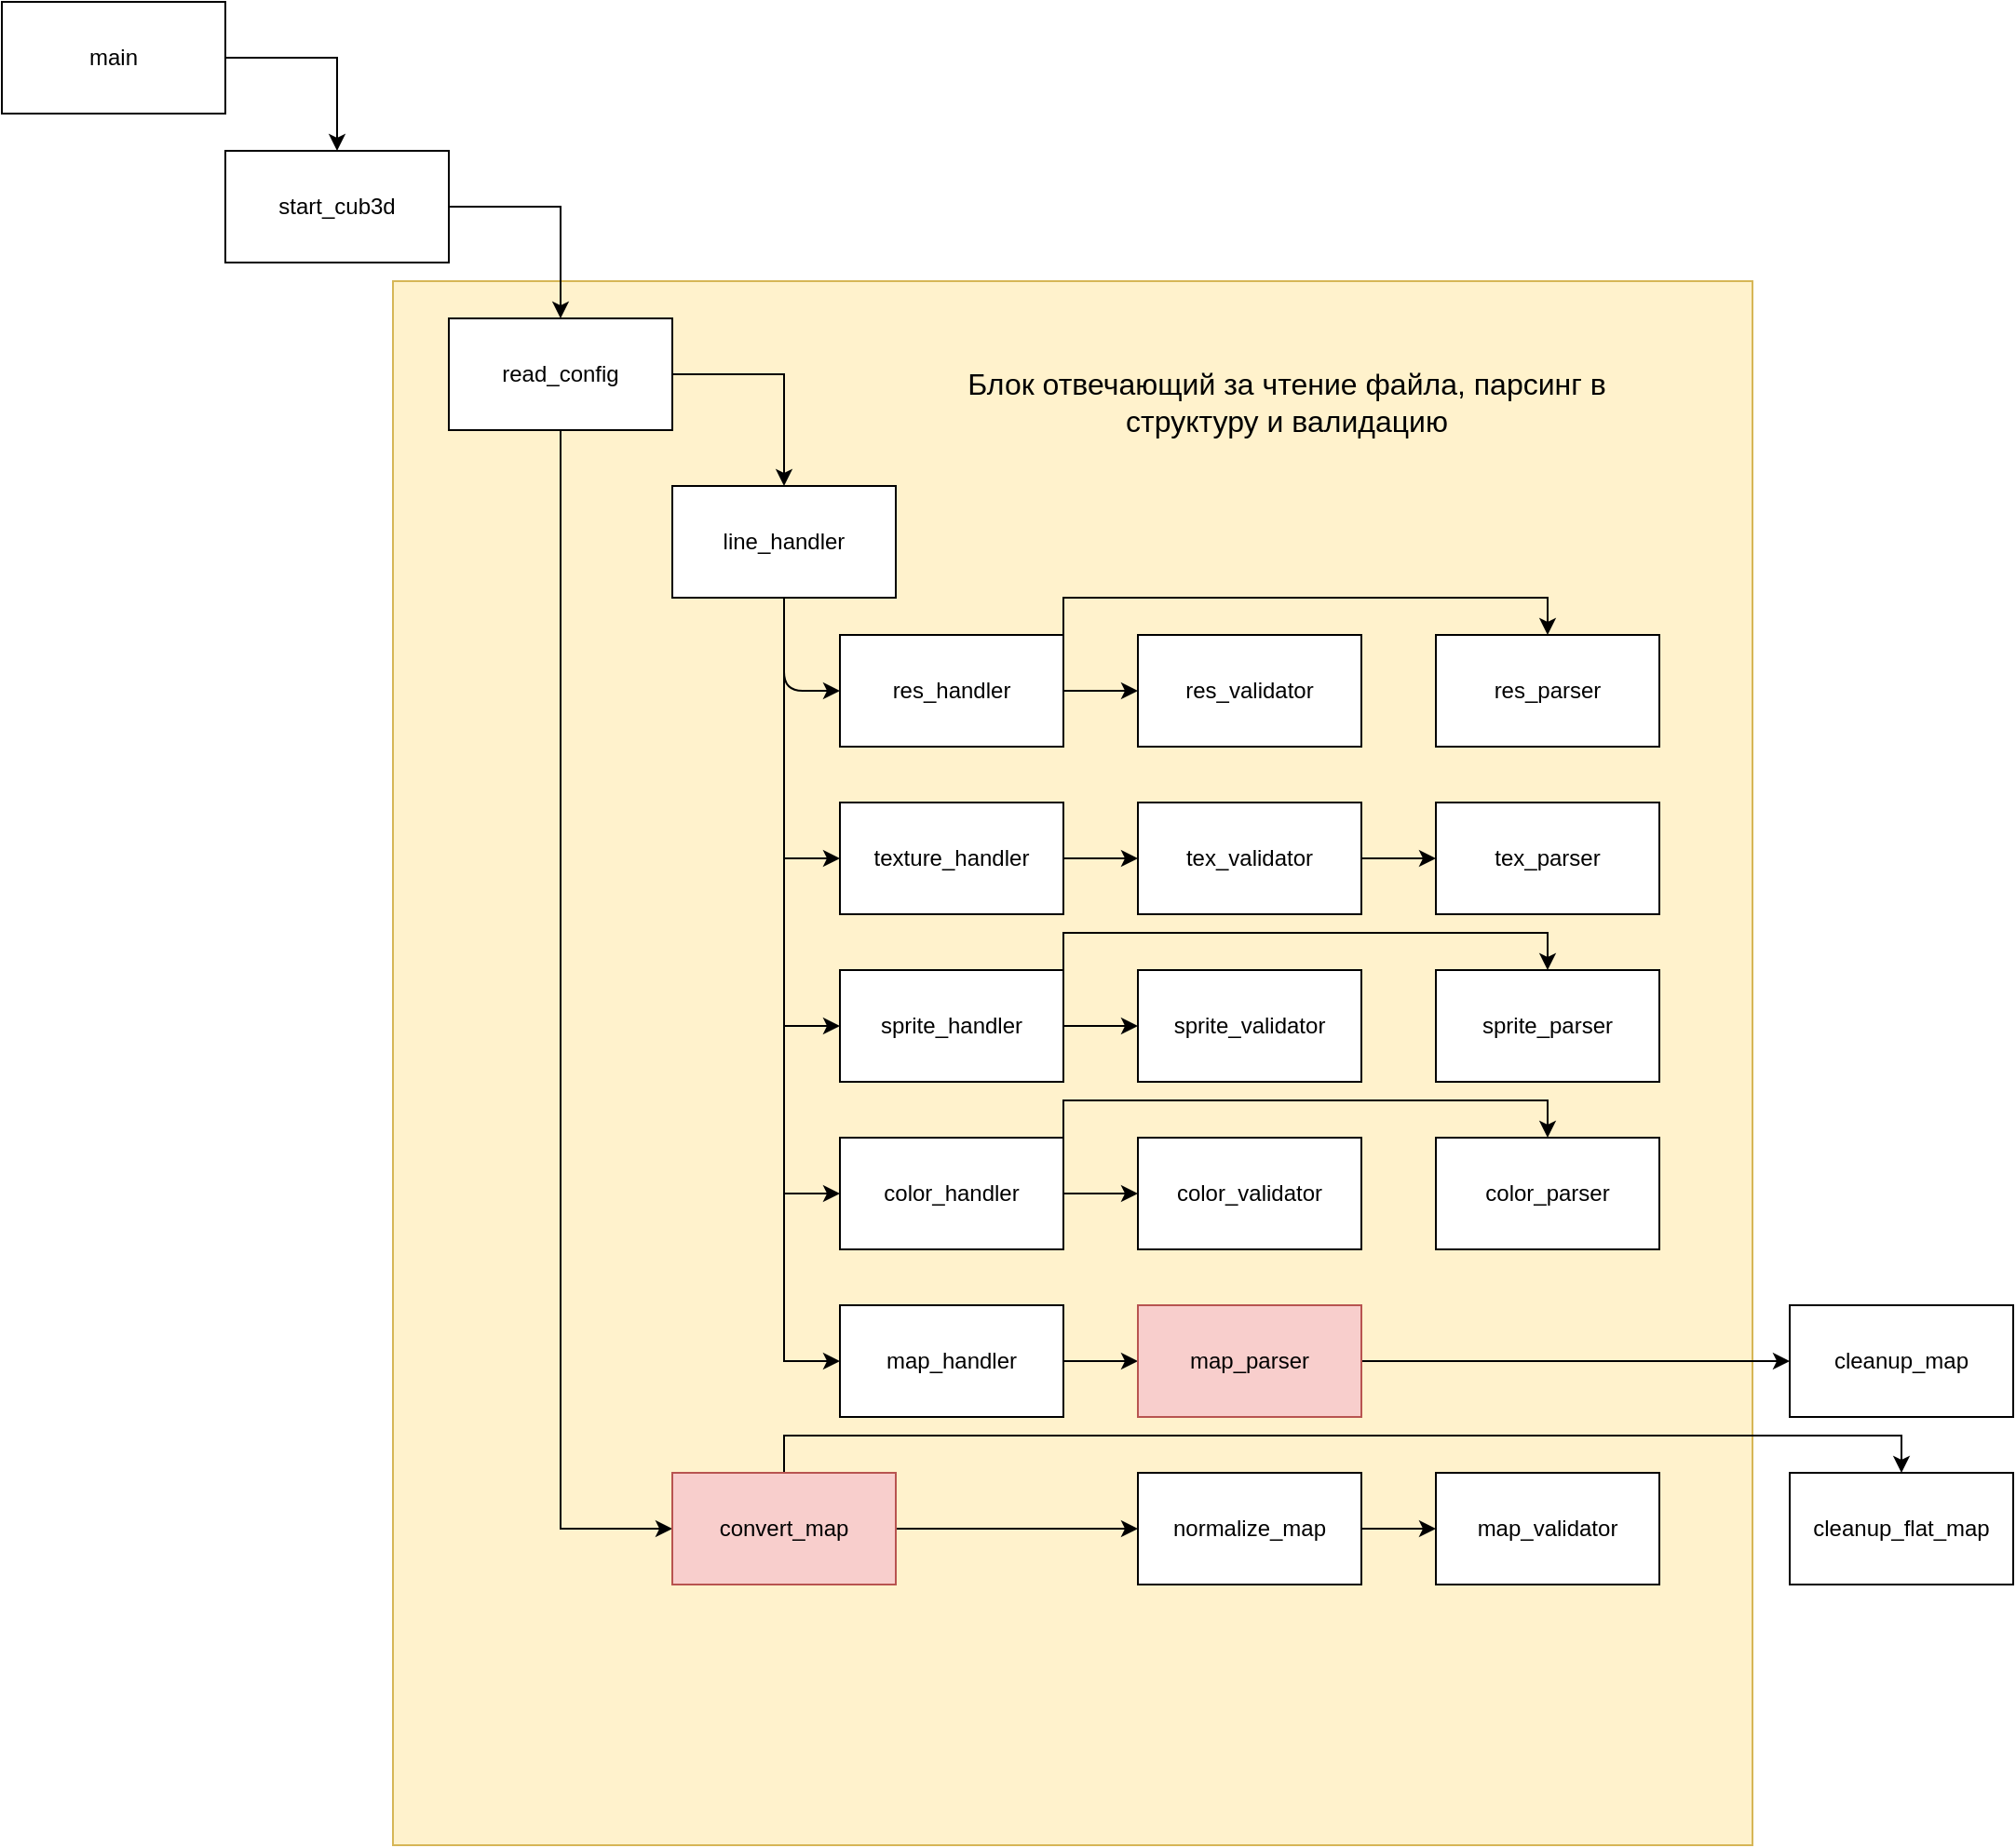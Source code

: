 <mxfile version="13.8.6" type="device"><diagram id="C5RBs43oDa-KdzZeNtuy" name="Page-1"><mxGraphModel dx="1350" dy="775" grid="1" gridSize="10" guides="1" tooltips="1" connect="1" arrows="1" fold="1" page="1" pageScale="1" pageWidth="827" pageHeight="1169" background="none" math="0" shadow="0"><root><mxCell id="WIyWlLk6GJQsqaUBKTNV-0"/><mxCell id="WIyWlLk6GJQsqaUBKTNV-1" parent="WIyWlLk6GJQsqaUBKTNV-0"/><mxCell id="b21pCmH-KF1PnkQn-l2D-20" value="" style="rounded=0;whiteSpace=wrap;html=1;fillColor=#fff2cc;strokeColor=#d6b656;shadow=0;glass=0;sketch=0;movable=0;" vertex="1" parent="WIyWlLk6GJQsqaUBKTNV-1"><mxGeometry x="260" y="200" width="730" height="840" as="geometry"/></mxCell><mxCell id="nngLqZrmPu9_v7ugj6ZZ-5" style="edgeStyle=orthogonalEdgeStyle;rounded=0;orthogonalLoop=1;jettySize=auto;html=1;exitX=1;exitY=0.5;exitDx=0;exitDy=0;entryX=0.5;entryY=0;entryDx=0;entryDy=0;" parent="WIyWlLk6GJQsqaUBKTNV-1" source="nngLqZrmPu9_v7ugj6ZZ-0" target="nngLqZrmPu9_v7ugj6ZZ-1" edge="1"><mxGeometry relative="1" as="geometry"/></mxCell><mxCell id="nngLqZrmPu9_v7ugj6ZZ-0" value="&lt;div&gt;main&lt;/div&gt;" style="rounded=0;whiteSpace=wrap;html=1;" parent="WIyWlLk6GJQsqaUBKTNV-1" vertex="1"><mxGeometry x="50" y="50" width="120" height="60" as="geometry"/></mxCell><mxCell id="nngLqZrmPu9_v7ugj6ZZ-6" style="edgeStyle=orthogonalEdgeStyle;rounded=0;orthogonalLoop=1;jettySize=auto;html=1;exitX=1;exitY=0.5;exitDx=0;exitDy=0;entryX=0.5;entryY=0;entryDx=0;entryDy=0;" parent="WIyWlLk6GJQsqaUBKTNV-1" source="nngLqZrmPu9_v7ugj6ZZ-1" target="nngLqZrmPu9_v7ugj6ZZ-2" edge="1"><mxGeometry relative="1" as="geometry"/></mxCell><mxCell id="nngLqZrmPu9_v7ugj6ZZ-1" value="&lt;div&gt;start_cub3d&lt;/div&gt;" style="rounded=0;whiteSpace=wrap;html=1;" parent="WIyWlLk6GJQsqaUBKTNV-1" vertex="1"><mxGeometry x="170" y="130" width="120" height="60" as="geometry"/></mxCell><mxCell id="nngLqZrmPu9_v7ugj6ZZ-7" style="edgeStyle=orthogonalEdgeStyle;rounded=0;orthogonalLoop=1;jettySize=auto;html=1;exitX=1;exitY=0.5;exitDx=0;exitDy=0;entryX=0.5;entryY=0;entryDx=0;entryDy=0;" parent="WIyWlLk6GJQsqaUBKTNV-1" source="nngLqZrmPu9_v7ugj6ZZ-2" target="nngLqZrmPu9_v7ugj6ZZ-3" edge="1"><mxGeometry relative="1" as="geometry"/></mxCell><mxCell id="b21pCmH-KF1PnkQn-l2D-42" style="edgeStyle=orthogonalEdgeStyle;rounded=0;orthogonalLoop=1;jettySize=auto;html=1;exitX=0.5;exitY=1;exitDx=0;exitDy=0;entryX=0;entryY=0.5;entryDx=0;entryDy=0;" edge="1" parent="WIyWlLk6GJQsqaUBKTNV-1" source="nngLqZrmPu9_v7ugj6ZZ-2" target="b21pCmH-KF1PnkQn-l2D-14"><mxGeometry relative="1" as="geometry"/></mxCell><mxCell id="nngLqZrmPu9_v7ugj6ZZ-2" value="&lt;div&gt;read_config&lt;/div&gt;" style="rounded=0;whiteSpace=wrap;html=1;" parent="WIyWlLk6GJQsqaUBKTNV-1" vertex="1"><mxGeometry x="290" y="220" width="120" height="60" as="geometry"/></mxCell><mxCell id="nngLqZrmPu9_v7ugj6ZZ-14" style="edgeStyle=orthogonalEdgeStyle;rounded=0;orthogonalLoop=1;jettySize=auto;html=1;exitX=0.5;exitY=1;exitDx=0;exitDy=0;entryX=0;entryY=0.5;entryDx=0;entryDy=0;" parent="WIyWlLk6GJQsqaUBKTNV-1" source="nngLqZrmPu9_v7ugj6ZZ-3" target="nngLqZrmPu9_v7ugj6ZZ-9" edge="1"><mxGeometry relative="1" as="geometry"/></mxCell><mxCell id="nngLqZrmPu9_v7ugj6ZZ-15" style="edgeStyle=orthogonalEdgeStyle;rounded=0;orthogonalLoop=1;jettySize=auto;html=1;exitX=0.5;exitY=1;exitDx=0;exitDy=0;entryX=0;entryY=0.5;entryDx=0;entryDy=0;" parent="WIyWlLk6GJQsqaUBKTNV-1" source="nngLqZrmPu9_v7ugj6ZZ-3" target="nngLqZrmPu9_v7ugj6ZZ-10" edge="1"><mxGeometry relative="1" as="geometry"/></mxCell><mxCell id="nngLqZrmPu9_v7ugj6ZZ-16" style="edgeStyle=orthogonalEdgeStyle;rounded=0;orthogonalLoop=1;jettySize=auto;html=1;exitX=0.5;exitY=1;exitDx=0;exitDy=0;entryX=0;entryY=0.5;entryDx=0;entryDy=0;" parent="WIyWlLk6GJQsqaUBKTNV-1" source="nngLqZrmPu9_v7ugj6ZZ-3" target="nngLqZrmPu9_v7ugj6ZZ-11" edge="1"><mxGeometry relative="1" as="geometry"/></mxCell><mxCell id="nngLqZrmPu9_v7ugj6ZZ-17" style="edgeStyle=orthogonalEdgeStyle;rounded=0;orthogonalLoop=1;jettySize=auto;html=1;exitX=0.5;exitY=1;exitDx=0;exitDy=0;entryX=0;entryY=0.5;entryDx=0;entryDy=0;" parent="WIyWlLk6GJQsqaUBKTNV-1" source="nngLqZrmPu9_v7ugj6ZZ-3" target="nngLqZrmPu9_v7ugj6ZZ-12" edge="1"><mxGeometry relative="1" as="geometry"/></mxCell><mxCell id="nngLqZrmPu9_v7ugj6ZZ-3" value="line_handler" style="rounded=0;whiteSpace=wrap;html=1;" parent="WIyWlLk6GJQsqaUBKTNV-1" vertex="1"><mxGeometry x="410" y="310" width="120" height="60" as="geometry"/></mxCell><mxCell id="nngLqZrmPu9_v7ugj6ZZ-8" value="res_handler" style="rounded=0;whiteSpace=wrap;html=1;" parent="WIyWlLk6GJQsqaUBKTNV-1" vertex="1"><mxGeometry x="500" y="390" width="120" height="60" as="geometry"/></mxCell><mxCell id="nngLqZrmPu9_v7ugj6ZZ-26" style="edgeStyle=orthogonalEdgeStyle;rounded=0;orthogonalLoop=1;jettySize=auto;html=1;exitX=1;exitY=0.5;exitDx=0;exitDy=0;entryX=0;entryY=0.5;entryDx=0;entryDy=0;" parent="WIyWlLk6GJQsqaUBKTNV-1" source="nngLqZrmPu9_v7ugj6ZZ-9" target="nngLqZrmPu9_v7ugj6ZZ-23" edge="1"><mxGeometry relative="1" as="geometry"/></mxCell><mxCell id="nngLqZrmPu9_v7ugj6ZZ-9" value="texture_handler" style="rounded=0;whiteSpace=wrap;html=1;" parent="WIyWlLk6GJQsqaUBKTNV-1" vertex="1"><mxGeometry x="500" y="480" width="120" height="60" as="geometry"/></mxCell><mxCell id="b21pCmH-KF1PnkQn-l2D-3" style="edgeStyle=orthogonalEdgeStyle;rounded=0;orthogonalLoop=1;jettySize=auto;html=1;exitX=1;exitY=0.5;exitDx=0;exitDy=0;entryX=0;entryY=0.5;entryDx=0;entryDy=0;" edge="1" parent="WIyWlLk6GJQsqaUBKTNV-1" source="nngLqZrmPu9_v7ugj6ZZ-10" target="b21pCmH-KF1PnkQn-l2D-0"><mxGeometry relative="1" as="geometry"/></mxCell><mxCell id="nngLqZrmPu9_v7ugj6ZZ-10" value="sprite_handler" style="rounded=0;whiteSpace=wrap;html=1;" parent="WIyWlLk6GJQsqaUBKTNV-1" vertex="1"><mxGeometry x="500" y="570" width="120" height="60" as="geometry"/></mxCell><mxCell id="b21pCmH-KF1PnkQn-l2D-9" style="edgeStyle=orthogonalEdgeStyle;rounded=0;orthogonalLoop=1;jettySize=auto;html=1;exitX=1;exitY=0.5;exitDx=0;exitDy=0;entryX=0;entryY=0.5;entryDx=0;entryDy=0;" edge="1" parent="WIyWlLk6GJQsqaUBKTNV-1" source="nngLqZrmPu9_v7ugj6ZZ-11" target="b21pCmH-KF1PnkQn-l2D-6"><mxGeometry relative="1" as="geometry"/></mxCell><mxCell id="b21pCmH-KF1PnkQn-l2D-12" style="edgeStyle=orthogonalEdgeStyle;rounded=0;orthogonalLoop=1;jettySize=auto;html=1;exitX=1;exitY=0.5;exitDx=0;exitDy=0;entryX=0.5;entryY=0;entryDx=0;entryDy=0;" edge="1" parent="WIyWlLk6GJQsqaUBKTNV-1" source="nngLqZrmPu9_v7ugj6ZZ-11" target="b21pCmH-KF1PnkQn-l2D-7"><mxGeometry relative="1" as="geometry"><Array as="points"><mxPoint x="620" y="640"/><mxPoint x="880" y="640"/></Array></mxGeometry></mxCell><mxCell id="nngLqZrmPu9_v7ugj6ZZ-11" value="color_handler" style="rounded=0;whiteSpace=wrap;html=1;" parent="WIyWlLk6GJQsqaUBKTNV-1" vertex="1"><mxGeometry x="500" y="660" width="120" height="60" as="geometry"/></mxCell><mxCell id="b21pCmH-KF1PnkQn-l2D-17" style="edgeStyle=orthogonalEdgeStyle;rounded=0;orthogonalLoop=1;jettySize=auto;html=1;exitX=1;exitY=0.5;exitDx=0;exitDy=0;entryX=0;entryY=0.5;entryDx=0;entryDy=0;" edge="1" parent="WIyWlLk6GJQsqaUBKTNV-1" source="nngLqZrmPu9_v7ugj6ZZ-12" target="b21pCmH-KF1PnkQn-l2D-13"><mxGeometry relative="1" as="geometry"/></mxCell><mxCell id="nngLqZrmPu9_v7ugj6ZZ-12" value="&lt;div&gt;map_handler&lt;/div&gt;" style="rounded=0;whiteSpace=wrap;html=1;" parent="WIyWlLk6GJQsqaUBKTNV-1" vertex="1"><mxGeometry x="500" y="750" width="120" height="60" as="geometry"/></mxCell><mxCell id="nngLqZrmPu9_v7ugj6ZZ-13" value="" style="endArrow=classic;html=1;exitX=0.5;exitY=1;exitDx=0;exitDy=0;entryX=0;entryY=0.5;entryDx=0;entryDy=0;" parent="WIyWlLk6GJQsqaUBKTNV-1" source="nngLqZrmPu9_v7ugj6ZZ-3" target="nngLqZrmPu9_v7ugj6ZZ-8" edge="1"><mxGeometry width="50" height="50" relative="1" as="geometry"><mxPoint x="490" y="540" as="sourcePoint"/><mxPoint x="540" y="490" as="targetPoint"/><Array as="points"><mxPoint x="470" y="420"/></Array></mxGeometry></mxCell><mxCell id="nngLqZrmPu9_v7ugj6ZZ-22" style="edgeStyle=orthogonalEdgeStyle;rounded=0;orthogonalLoop=1;jettySize=auto;html=1;exitX=1;exitY=0.5;exitDx=0;exitDy=0;entryX=0.5;entryY=0;entryDx=0;entryDy=0;" parent="WIyWlLk6GJQsqaUBKTNV-1" source="nngLqZrmPu9_v7ugj6ZZ-8" target="nngLqZrmPu9_v7ugj6ZZ-19" edge="1"><mxGeometry relative="1" as="geometry"><Array as="points"><mxPoint x="620" y="370"/><mxPoint x="880" y="370"/></Array></mxGeometry></mxCell><mxCell id="nngLqZrmPu9_v7ugj6ZZ-18" value="res_validator" style="rounded=0;whiteSpace=wrap;html=1;" parent="WIyWlLk6GJQsqaUBKTNV-1" vertex="1"><mxGeometry x="660" y="390" width="120" height="60" as="geometry"/></mxCell><mxCell id="nngLqZrmPu9_v7ugj6ZZ-19" value="res_parser" style="rounded=0;whiteSpace=wrap;html=1;" parent="WIyWlLk6GJQsqaUBKTNV-1" vertex="1"><mxGeometry x="820" y="390" width="120" height="60" as="geometry"/></mxCell><mxCell id="nngLqZrmPu9_v7ugj6ZZ-20" value="" style="endArrow=classic;html=1;exitX=1;exitY=0.5;exitDx=0;exitDy=0;entryX=0;entryY=0.5;entryDx=0;entryDy=0;" parent="WIyWlLk6GJQsqaUBKTNV-1" source="nngLqZrmPu9_v7ugj6ZZ-8" target="nngLqZrmPu9_v7ugj6ZZ-18" edge="1"><mxGeometry width="50" height="50" relative="1" as="geometry"><mxPoint x="800" y="540" as="sourcePoint"/><mxPoint x="850" y="490" as="targetPoint"/></mxGeometry></mxCell><mxCell id="nngLqZrmPu9_v7ugj6ZZ-27" style="edgeStyle=orthogonalEdgeStyle;rounded=0;orthogonalLoop=1;jettySize=auto;html=1;exitX=1;exitY=0.5;exitDx=0;exitDy=0;entryX=0;entryY=0.5;entryDx=0;entryDy=0;" parent="WIyWlLk6GJQsqaUBKTNV-1" source="nngLqZrmPu9_v7ugj6ZZ-23" target="nngLqZrmPu9_v7ugj6ZZ-24" edge="1"><mxGeometry relative="1" as="geometry"/></mxCell><mxCell id="nngLqZrmPu9_v7ugj6ZZ-23" value="tex_validator" style="rounded=0;whiteSpace=wrap;html=1;" parent="WIyWlLk6GJQsqaUBKTNV-1" vertex="1"><mxGeometry x="660" y="480" width="120" height="60" as="geometry"/></mxCell><mxCell id="nngLqZrmPu9_v7ugj6ZZ-24" value="tex_parser" style="rounded=0;whiteSpace=wrap;html=1;" parent="WIyWlLk6GJQsqaUBKTNV-1" vertex="1"><mxGeometry x="820" y="480" width="120" height="60" as="geometry"/></mxCell><mxCell id="b21pCmH-KF1PnkQn-l2D-1" value="sprite_parser" style="rounded=0;whiteSpace=wrap;html=1;" vertex="1" parent="WIyWlLk6GJQsqaUBKTNV-1"><mxGeometry x="820" y="570" width="120" height="60" as="geometry"/></mxCell><mxCell id="b21pCmH-KF1PnkQn-l2D-0" value="sprite_validator" style="rounded=0;whiteSpace=wrap;html=1;" vertex="1" parent="WIyWlLk6GJQsqaUBKTNV-1"><mxGeometry x="660" y="570" width="120" height="60" as="geometry"/></mxCell><mxCell id="b21pCmH-KF1PnkQn-l2D-5" style="edgeStyle=orthogonalEdgeStyle;rounded=0;orthogonalLoop=1;jettySize=auto;html=1;exitX=1;exitY=0.5;exitDx=0;exitDy=0;entryX=0.5;entryY=0;entryDx=0;entryDy=0;" edge="1" parent="WIyWlLk6GJQsqaUBKTNV-1" source="nngLqZrmPu9_v7ugj6ZZ-10" target="b21pCmH-KF1PnkQn-l2D-1"><mxGeometry relative="1" as="geometry"><mxPoint x="620" y="600" as="sourcePoint"/><mxPoint x="880" y="570" as="targetPoint"/><Array as="points"><mxPoint x="620" y="550"/><mxPoint x="880" y="550"/></Array></mxGeometry></mxCell><mxCell id="b21pCmH-KF1PnkQn-l2D-6" value="color_validator" style="rounded=0;whiteSpace=wrap;html=1;" vertex="1" parent="WIyWlLk6GJQsqaUBKTNV-1"><mxGeometry x="660" y="660" width="120" height="60" as="geometry"/></mxCell><mxCell id="b21pCmH-KF1PnkQn-l2D-7" value="color_parser" style="rounded=0;whiteSpace=wrap;html=1;" vertex="1" parent="WIyWlLk6GJQsqaUBKTNV-1"><mxGeometry x="820" y="660" width="120" height="60" as="geometry"/></mxCell><mxCell id="b21pCmH-KF1PnkQn-l2D-24" style="edgeStyle=orthogonalEdgeStyle;rounded=0;orthogonalLoop=1;jettySize=auto;html=1;exitX=1;exitY=0.5;exitDx=0;exitDy=0;entryX=0;entryY=0.5;entryDx=0;entryDy=0;" edge="1" parent="WIyWlLk6GJQsqaUBKTNV-1" source="b21pCmH-KF1PnkQn-l2D-13" target="b21pCmH-KF1PnkQn-l2D-22"><mxGeometry relative="1" as="geometry"/></mxCell><mxCell id="b21pCmH-KF1PnkQn-l2D-13" value="map_parser" style="rounded=0;whiteSpace=wrap;html=1;fillColor=#f8cecc;strokeColor=#b85450;" vertex="1" parent="WIyWlLk6GJQsqaUBKTNV-1"><mxGeometry x="660" y="750" width="120" height="60" as="geometry"/></mxCell><mxCell id="b21pCmH-KF1PnkQn-l2D-30" style="edgeStyle=orthogonalEdgeStyle;rounded=0;orthogonalLoop=1;jettySize=auto;html=1;exitX=1;exitY=0.5;exitDx=0;exitDy=0;entryX=0;entryY=0.5;entryDx=0;entryDy=0;" edge="1" parent="WIyWlLk6GJQsqaUBKTNV-1" source="b21pCmH-KF1PnkQn-l2D-14" target="b21pCmH-KF1PnkQn-l2D-28"><mxGeometry relative="1" as="geometry"/></mxCell><mxCell id="b21pCmH-KF1PnkQn-l2D-40" style="edgeStyle=orthogonalEdgeStyle;rounded=0;orthogonalLoop=1;jettySize=auto;html=1;exitX=0.5;exitY=0;exitDx=0;exitDy=0;entryX=0.5;entryY=0;entryDx=0;entryDy=0;" edge="1" parent="WIyWlLk6GJQsqaUBKTNV-1" source="b21pCmH-KF1PnkQn-l2D-14" target="b21pCmH-KF1PnkQn-l2D-25"><mxGeometry relative="1" as="geometry"/></mxCell><mxCell id="b21pCmH-KF1PnkQn-l2D-14" value="&lt;div&gt;convert_map&lt;/div&gt;" style="rounded=0;whiteSpace=wrap;html=1;fillColor=#f8cecc;strokeColor=#b85450;" vertex="1" parent="WIyWlLk6GJQsqaUBKTNV-1"><mxGeometry x="410" y="840" width="120" height="60" as="geometry"/></mxCell><mxCell id="b21pCmH-KF1PnkQn-l2D-15" value="map_validator" style="rounded=0;whiteSpace=wrap;html=1;" vertex="1" parent="WIyWlLk6GJQsqaUBKTNV-1"><mxGeometry x="820" y="840" width="120" height="60" as="geometry"/></mxCell><mxCell id="b21pCmH-KF1PnkQn-l2D-21" value="&lt;font style=&quot;font-size: 16px&quot;&gt;Блок отвечающий за чтение файла, парсинг в структуру и валидацию&lt;br&gt;&lt;/font&gt;" style="text;html=1;strokeColor=none;fillColor=none;align=center;verticalAlign=middle;whiteSpace=wrap;rounded=0;movable=0;" vertex="1" parent="WIyWlLk6GJQsqaUBKTNV-1"><mxGeometry x="540" y="210" width="400" height="110" as="geometry"/></mxCell><mxCell id="b21pCmH-KF1PnkQn-l2D-22" value="&lt;div&gt;cleanup_map&lt;/div&gt;" style="rounded=0;whiteSpace=wrap;html=1;" vertex="1" parent="WIyWlLk6GJQsqaUBKTNV-1"><mxGeometry x="1010" y="750" width="120" height="60" as="geometry"/></mxCell><mxCell id="b21pCmH-KF1PnkQn-l2D-25" value="&lt;div&gt;cleanup_flat_map&lt;/div&gt;" style="rounded=0;whiteSpace=wrap;html=1;" vertex="1" parent="WIyWlLk6GJQsqaUBKTNV-1"><mxGeometry x="1010" y="840" width="120" height="60" as="geometry"/></mxCell><mxCell id="b21pCmH-KF1PnkQn-l2D-37" style="edgeStyle=orthogonalEdgeStyle;rounded=0;orthogonalLoop=1;jettySize=auto;html=1;exitX=1;exitY=0.5;exitDx=0;exitDy=0;entryX=0;entryY=0.5;entryDx=0;entryDy=0;" edge="1" parent="WIyWlLk6GJQsqaUBKTNV-1" source="b21pCmH-KF1PnkQn-l2D-28" target="b21pCmH-KF1PnkQn-l2D-15"><mxGeometry relative="1" as="geometry"/></mxCell><mxCell id="b21pCmH-KF1PnkQn-l2D-28" value="normalize_map" style="rounded=0;whiteSpace=wrap;html=1;shadow=0;glass=0;sketch=0;" vertex="1" parent="WIyWlLk6GJQsqaUBKTNV-1"><mxGeometry x="660" y="840" width="120" height="60" as="geometry"/></mxCell></root></mxGraphModel></diagram></mxfile>
